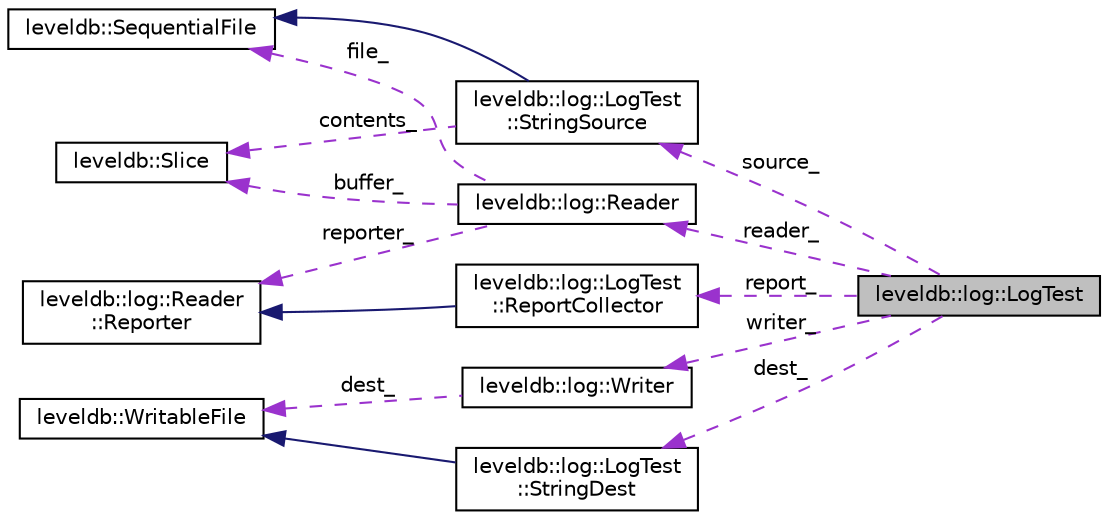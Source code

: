 digraph "leveldb::log::LogTest"
{
  edge [fontname="Helvetica",fontsize="10",labelfontname="Helvetica",labelfontsize="10"];
  node [fontname="Helvetica",fontsize="10",shape=record];
  rankdir="LR";
  Node1 [label="leveldb::log::LogTest",height=0.2,width=0.4,color="black", fillcolor="grey75", style="filled" fontcolor="black"];
  Node2 -> Node1 [dir="back",color="darkorchid3",fontsize="10",style="dashed",label=" source_" ];
  Node2 [label="leveldb::log::LogTest\l::StringSource",height=0.2,width=0.4,color="black", fillcolor="white", style="filled",URL="$classleveldb_1_1log_1_1_log_test_1_1_string_source.html"];
  Node3 -> Node2 [dir="back",color="midnightblue",fontsize="10",style="solid"];
  Node3 [label="leveldb::SequentialFile",height=0.2,width=0.4,color="black", fillcolor="white", style="filled",URL="$classleveldb_1_1_sequential_file.html"];
  Node4 -> Node2 [dir="back",color="darkorchid3",fontsize="10",style="dashed",label=" contents_" ];
  Node4 [label="leveldb::Slice",height=0.2,width=0.4,color="black", fillcolor="white", style="filled",URL="$classleveldb_1_1_slice.html"];
  Node5 -> Node1 [dir="back",color="darkorchid3",fontsize="10",style="dashed",label=" writer_" ];
  Node5 [label="leveldb::log::Writer",height=0.2,width=0.4,color="black", fillcolor="white", style="filled",URL="$classleveldb_1_1log_1_1_writer.html"];
  Node6 -> Node5 [dir="back",color="darkorchid3",fontsize="10",style="dashed",label=" dest_" ];
  Node6 [label="leveldb::WritableFile",height=0.2,width=0.4,color="black", fillcolor="white", style="filled",URL="$classleveldb_1_1_writable_file.html"];
  Node7 -> Node1 [dir="back",color="darkorchid3",fontsize="10",style="dashed",label=" reader_" ];
  Node7 [label="leveldb::log::Reader",height=0.2,width=0.4,color="black", fillcolor="white", style="filled",URL="$classleveldb_1_1log_1_1_reader.html"];
  Node3 -> Node7 [dir="back",color="darkorchid3",fontsize="10",style="dashed",label=" file_" ];
  Node8 -> Node7 [dir="back",color="darkorchid3",fontsize="10",style="dashed",label=" reporter_" ];
  Node8 [label="leveldb::log::Reader\l::Reporter",height=0.2,width=0.4,color="black", fillcolor="white", style="filled",URL="$classleveldb_1_1log_1_1_reader_1_1_reporter.html"];
  Node4 -> Node7 [dir="back",color="darkorchid3",fontsize="10",style="dashed",label=" buffer_" ];
  Node9 -> Node1 [dir="back",color="darkorchid3",fontsize="10",style="dashed",label=" dest_" ];
  Node9 [label="leveldb::log::LogTest\l::StringDest",height=0.2,width=0.4,color="black", fillcolor="white", style="filled",URL="$classleveldb_1_1log_1_1_log_test_1_1_string_dest.html"];
  Node6 -> Node9 [dir="back",color="midnightblue",fontsize="10",style="solid"];
  Node10 -> Node1 [dir="back",color="darkorchid3",fontsize="10",style="dashed",label=" report_" ];
  Node10 [label="leveldb::log::LogTest\l::ReportCollector",height=0.2,width=0.4,color="black", fillcolor="white", style="filled",URL="$classleveldb_1_1log_1_1_log_test_1_1_report_collector.html"];
  Node8 -> Node10 [dir="back",color="midnightblue",fontsize="10",style="solid"];
}
